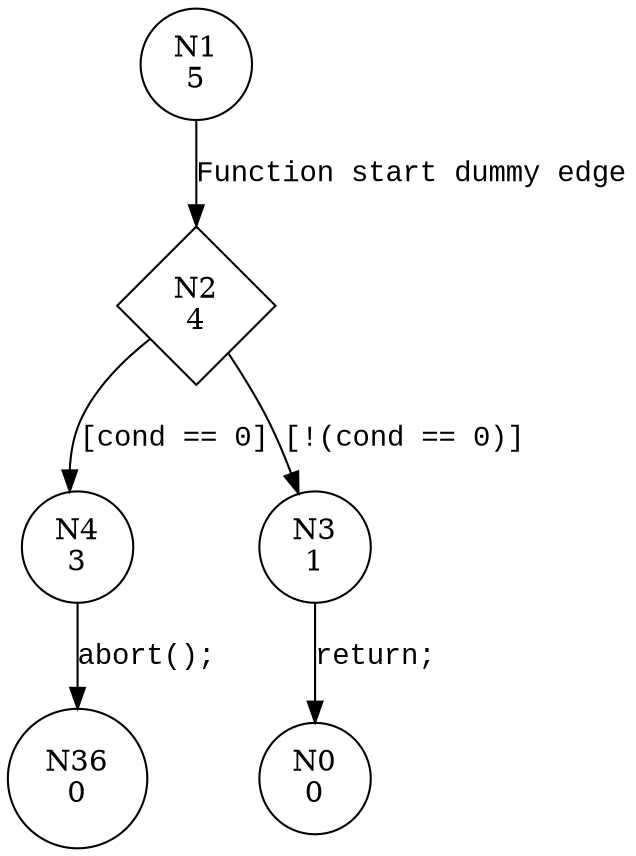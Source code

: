 digraph assume_abort_if_not {
1 [shape="circle" label="N1\n5"]
2 [shape="diamond" label="N2\n4"]
4 [shape="circle" label="N4\n3"]
3 [shape="circle" label="N3\n1"]
36 [shape="circle" label="N36\n0"]
0 [shape="circle" label="N0\n0"]
1 -> 2 [label="Function start dummy edge" fontname="Courier New"]
2 -> 4 [label="[cond == 0]" fontname="Courier New"]
2 -> 3 [label="[!(cond == 0)]" fontname="Courier New"]
4 -> 36 [label="abort();" fontname="Courier New"]
3 -> 0 [label="return;" fontname="Courier New"]
}